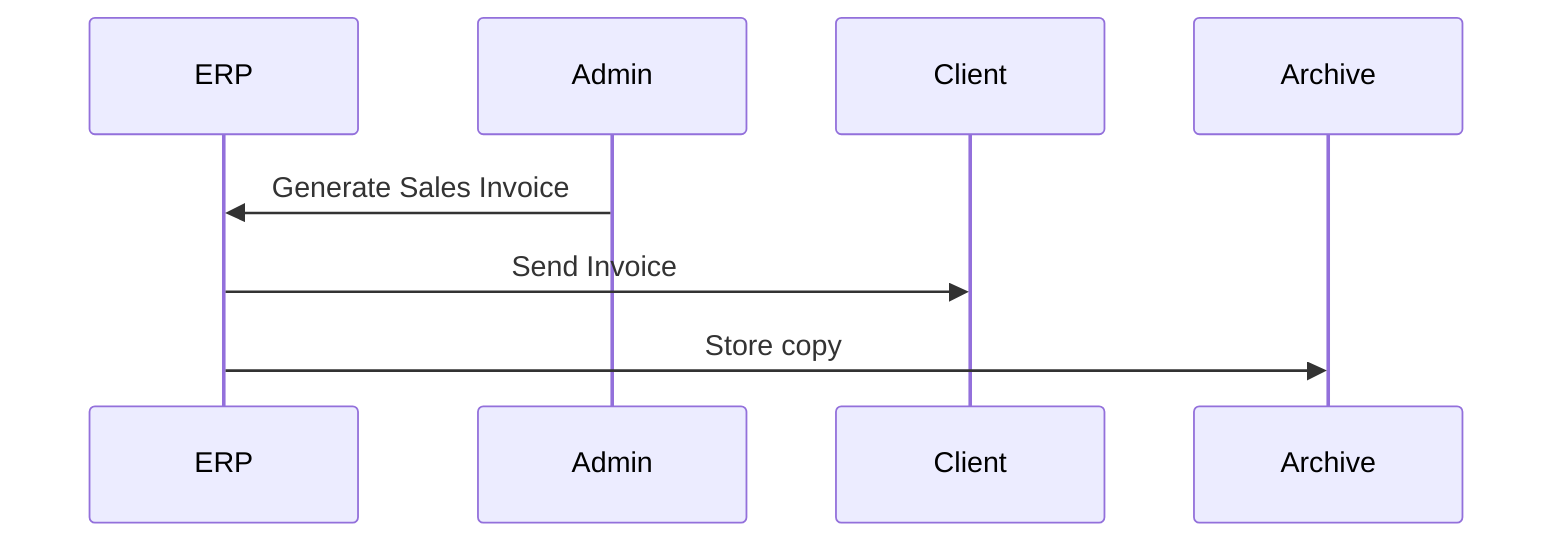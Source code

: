 %% Mermaid diagram stub for Sales Invoice Generation
sequenceDiagram
    participant ERP
    participant Admin
    participant Client
    Admin->>ERP: Generate Sales Invoice
    ERP->>Client: Send Invoice
    ERP->>Archive: Store copy